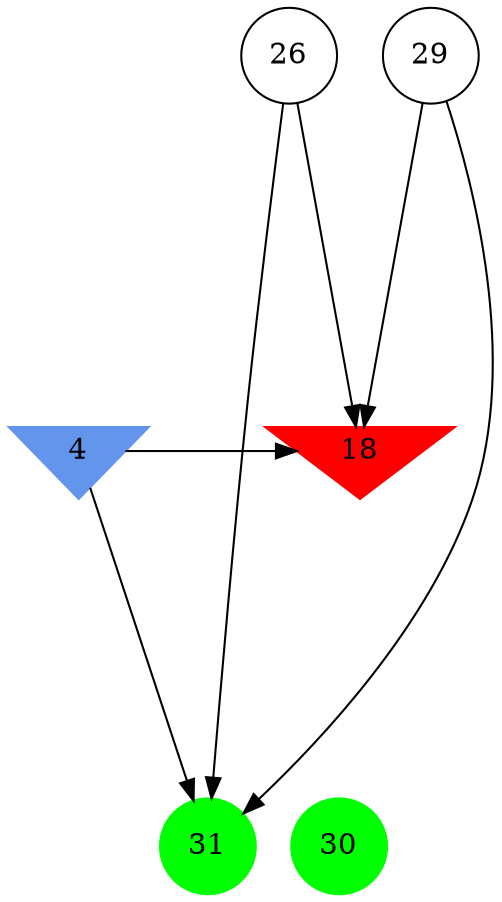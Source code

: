 digraph brain {
	ranksep=2.0;
	4 [shape=invtriangle,style=filled,color=cornflowerblue];
	18 [shape=invtriangle,style=filled,color=red];
	26 [shape=circle,color=black];
	29 [shape=circle,color=black];
	30 [shape=circle,style=filled,color=green];
	31 [shape=circle,style=filled,color=green];
	4	->	18;
	4	->	31;
	26	->	18;
	26	->	31;
	29	->	18;
	29	->	31;
	{ rank=same; 4; 18; }
	{ rank=same; 26; 29; }
	{ rank=same; 30; 31; }
}
